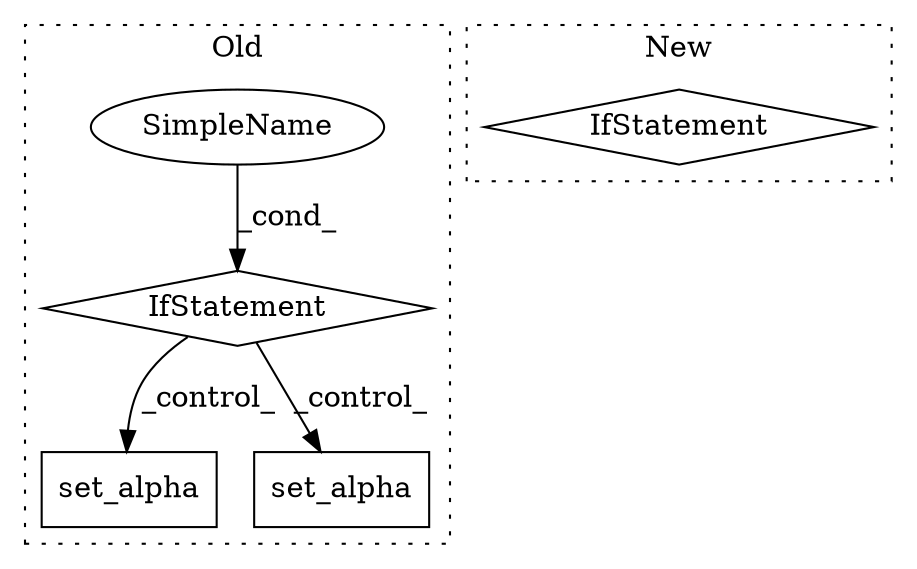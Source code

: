 digraph G {
subgraph cluster0 {
1 [label="set_alpha" a="32" s="23210,23236" l="10,1" shape="box"];
3 [label="IfStatement" a="25" s="23032,23129" l="4,2" shape="diamond"];
4 [label="set_alpha" a="32" s="23148,23172" l="10,1" shape="box"];
5 [label="SimpleName" a="42" s="" l="" shape="ellipse"];
label = "Old";
style="dotted";
}
subgraph cluster1 {
2 [label="IfStatement" a="25" s="21412,21524" l="4,2" shape="diamond"];
label = "New";
style="dotted";
}
3 -> 4 [label="_control_"];
3 -> 1 [label="_control_"];
5 -> 3 [label="_cond_"];
}